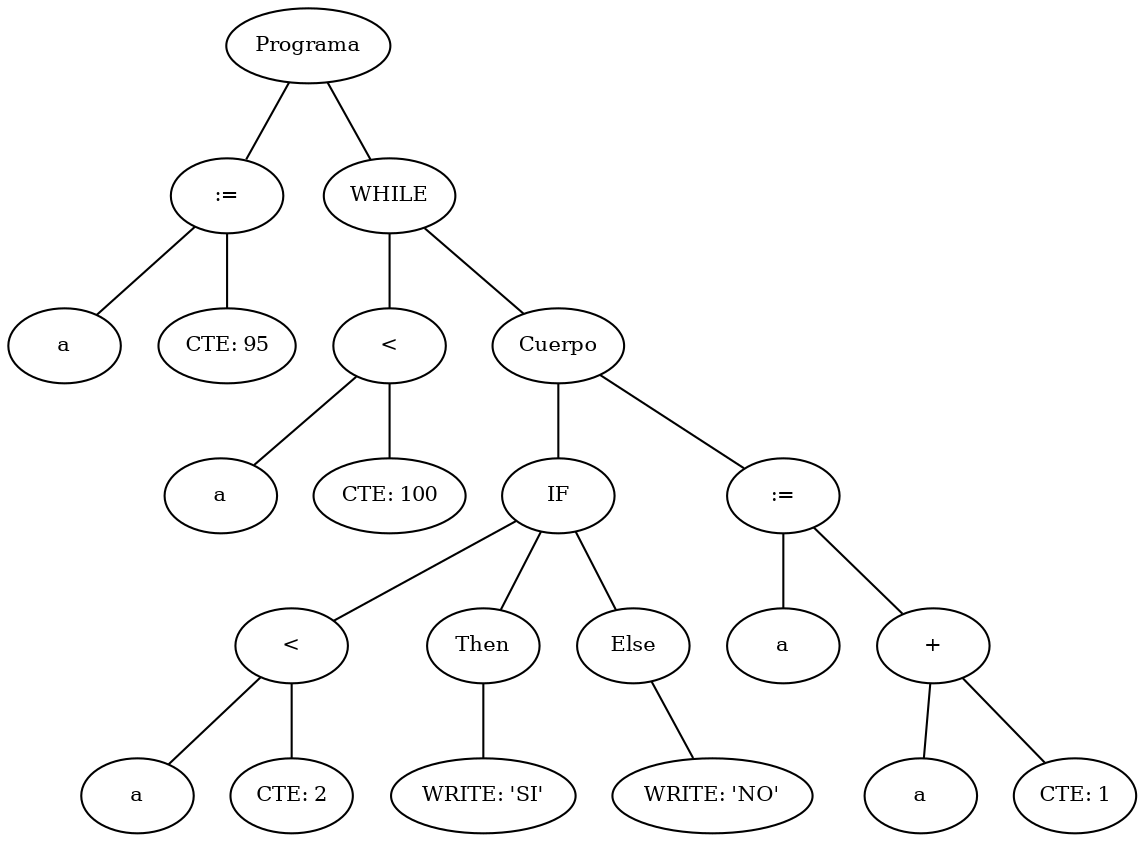 graph G {
  rankdir=TB;
  node [shape=ellipse, fontsize=10];
  edge [arrowhead=vee];

nodo_programa [label="Programa"]
nodo_1043404129 [label=":="]
nodo_programa -- nodo_1043404129
nodo_787089127 [label="a"]
nodo_1043404129 -- nodo_787089127
nodo_100 [label="CTE: 95"]
nodo_1043404129 -- nodo_100
nodo_1696236158 [label="WHILE"]
nodo_programa -- nodo_1696236158
nodo_74845696 [label="<"]
nodo_1696236158 -- nodo_74845696
nodo_853187058 [label="a"]
nodo_74845696 -- nodo_853187058
nodo_101 [label="CTE: 100"]
nodo_74845696 -- nodo_101
nodo_1291414640 [label="Cuerpo"]
nodo_1696236158 -- nodo_1291414640
nodo_2101419747 [label="IF"]
nodo_1291414640 -- nodo_2101419747
nodo_1232275781 [label="<"]
nodo_2101419747 -- nodo_1232275781
nodo_788532368 [label="a"]
nodo_1232275781 -- nodo_788532368
nodo_102 [label="CTE: 2"]
nodo_1232275781 -- nodo_102
nodo_673017836 [label="Then"]
nodo_2101419747 -- nodo_673017836
nodo_1566497290 [label="WRITE: 'SI'"]
nodo_673017836 -- nodo_1566497290
nodo_204921285 [label="Else"]
nodo_2101419747 -- nodo_204921285
nodo_603791455 [label="WRITE: 'NO'"]
nodo_204921285 -- nodo_603791455
nodo_1616660931 [label=":="]
nodo_1291414640 -- nodo_1616660931
nodo_1274630472 [label="a"]
nodo_1616660931 -- nodo_1274630472
nodo_1899708675 [label="+"]
nodo_1616660931 -- nodo_1899708675
nodo_990804131 [label="a"]
nodo_1899708675 -- nodo_990804131
nodo_103 [label="CTE: 1"]
nodo_1899708675 -- nodo_103
}
